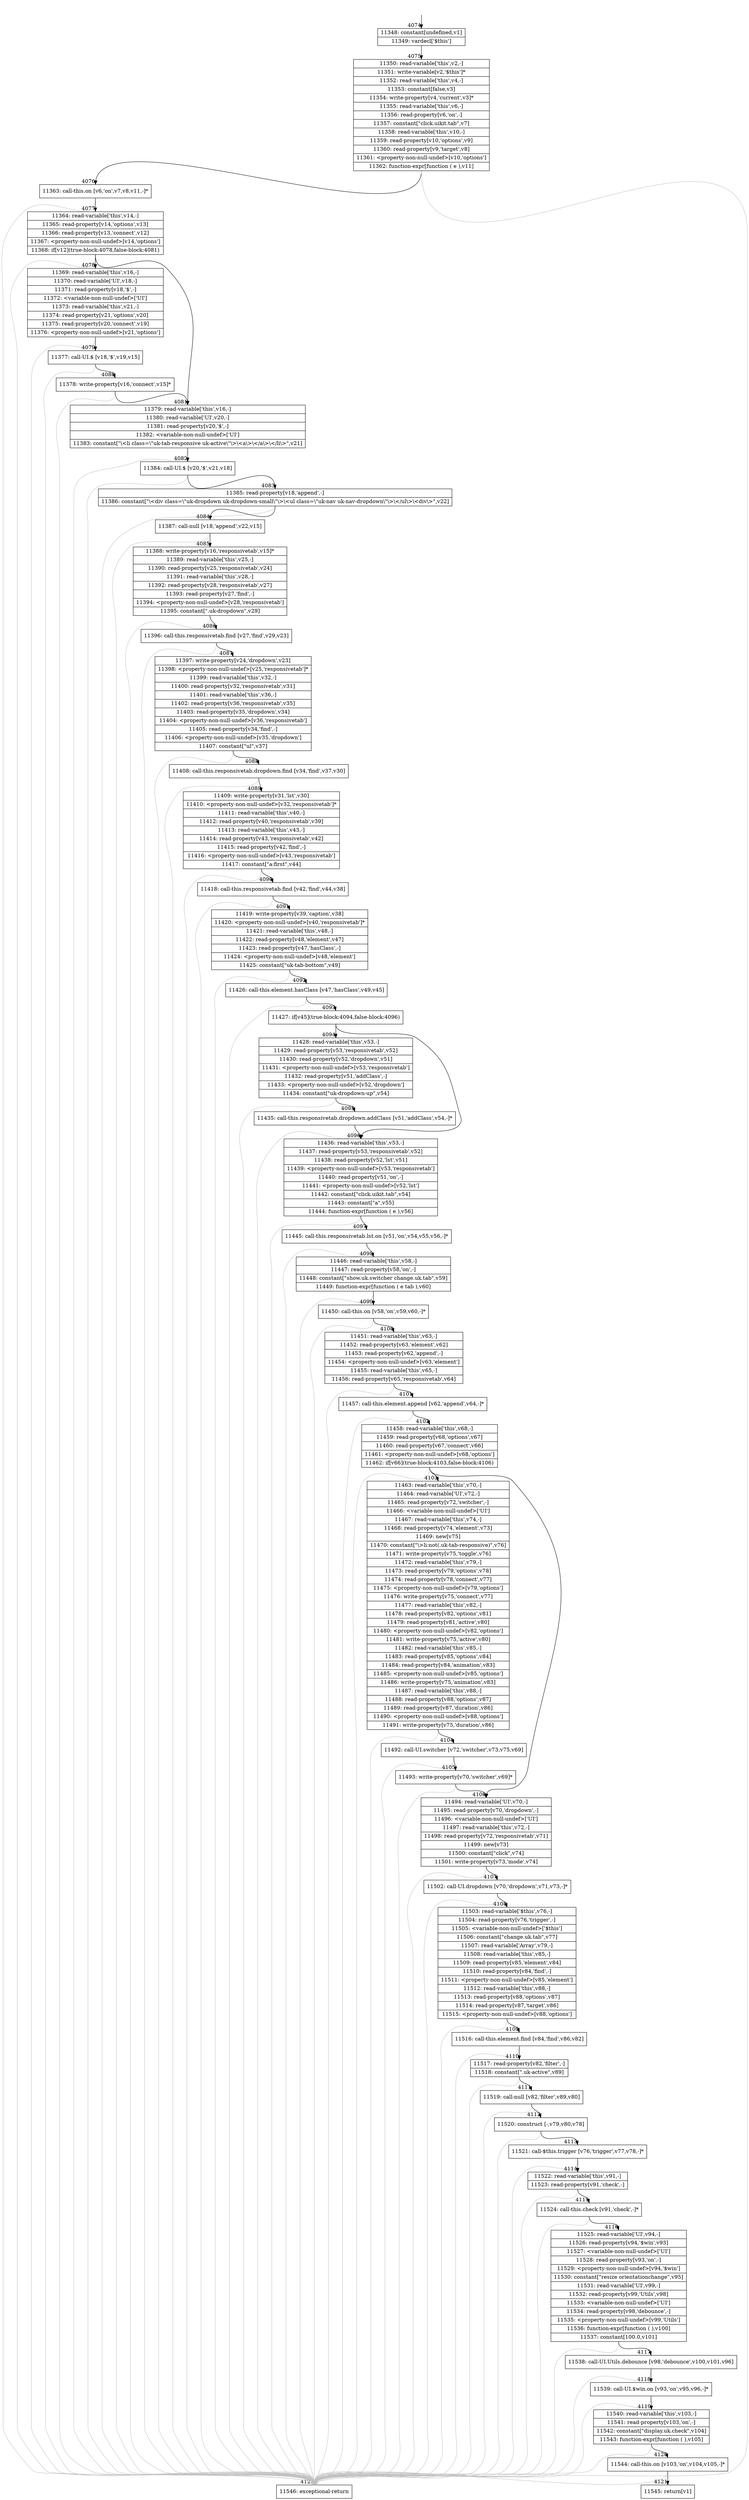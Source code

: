 digraph {
rankdir="TD"
BB_entry300[shape=none,label=""];
BB_entry300 -> BB4074 [tailport=s, headport=n, headlabel="    4074"]
BB4074 [shape=record label="{11348: constant[undefined,v1]|11349: vardecl['$this']}" ] 
BB4074 -> BB4075 [tailport=s, headport=n, headlabel="      4075"]
BB4075 [shape=record label="{11350: read-variable['this',v2,-]|11351: write-variable[v2,'$this']*|11352: read-variable['this',v4,-]|11353: constant[false,v3]|11354: write-property[v4,'current',v3]*|11355: read-variable['this',v6,-]|11356: read-property[v6,'on',-]|11357: constant[\"click.uikit.tab\",v7]|11358: read-variable['this',v10,-]|11359: read-property[v10,'options',v9]|11360: read-property[v9,'target',v8]|11361: \<property-non-null-undef\>[v10,'options']|11362: function-expr[function ( e ),v11]}" ] 
BB4075 -> BB4076 [tailport=s, headport=n, headlabel="      4076"]
BB4075 -> BB4122 [tailport=s, headport=n, color=gray, headlabel="      4122"]
BB4076 [shape=record label="{11363: call-this.on [v6,'on',v7,v8,v11,-]*}" ] 
BB4076 -> BB4077 [tailport=s, headport=n, headlabel="      4077"]
BB4076 -> BB4122 [tailport=s, headport=n, color=gray]
BB4077 [shape=record label="{11364: read-variable['this',v14,-]|11365: read-property[v14,'options',v13]|11366: read-property[v13,'connect',v12]|11367: \<property-non-null-undef\>[v14,'options']|11368: if[v12](true-block:4078,false-block:4081)}" ] 
BB4077 -> BB4078 [tailport=s, headport=n, headlabel="      4078"]
BB4077 -> BB4081 [tailport=s, headport=n, headlabel="      4081"]
BB4077 -> BB4122 [tailport=s, headport=n, color=gray]
BB4078 [shape=record label="{11369: read-variable['this',v16,-]|11370: read-variable['UI',v18,-]|11371: read-property[v18,'$',-]|11372: \<variable-non-null-undef\>['UI']|11373: read-variable['this',v21,-]|11374: read-property[v21,'options',v20]|11375: read-property[v20,'connect',v19]|11376: \<property-non-null-undef\>[v21,'options']}" ] 
BB4078 -> BB4079 [tailport=s, headport=n, headlabel="      4079"]
BB4078 -> BB4122 [tailport=s, headport=n, color=gray]
BB4079 [shape=record label="{11377: call-UI.$ [v18,'$',v19,v15]}" ] 
BB4079 -> BB4080 [tailport=s, headport=n, headlabel="      4080"]
BB4079 -> BB4122 [tailport=s, headport=n, color=gray]
BB4080 [shape=record label="{11378: write-property[v16,'connect',v15]*}" ] 
BB4080 -> BB4081 [tailport=s, headport=n]
BB4080 -> BB4122 [tailport=s, headport=n, color=gray]
BB4081 [shape=record label="{11379: read-variable['this',v16,-]|11380: read-variable['UI',v20,-]|11381: read-property[v20,'$',-]|11382: \<variable-non-null-undef\>['UI']|11383: constant[\"\\\<li class=\\\"uk-tab-responsive uk-active\\\"\\\>\\\<a\\\>\\\</a\\\>\\\</li\\\>\",v21]}" ] 
BB4081 -> BB4082 [tailport=s, headport=n, headlabel="      4082"]
BB4081 -> BB4122 [tailport=s, headport=n, color=gray]
BB4082 [shape=record label="{11384: call-UI.$ [v20,'$',v21,v18]}" ] 
BB4082 -> BB4083 [tailport=s, headport=n, headlabel="      4083"]
BB4082 -> BB4122 [tailport=s, headport=n, color=gray]
BB4083 [shape=record label="{11385: read-property[v18,'append',-]|11386: constant[\"\\\<div class=\\\"uk-dropdown uk-dropdown-small\\\"\\\>\\\<ul class=\\\"uk-nav uk-nav-dropdown\\\"\\\>\\\</ul\\\>\\\<div\\\>\",v22]}" ] 
BB4083 -> BB4084 [tailport=s, headport=n, headlabel="      4084"]
BB4083 -> BB4122 [tailport=s, headport=n, color=gray]
BB4084 [shape=record label="{11387: call-null [v18,'append',v22,v15]}" ] 
BB4084 -> BB4085 [tailport=s, headport=n, headlabel="      4085"]
BB4084 -> BB4122 [tailport=s, headport=n, color=gray]
BB4085 [shape=record label="{11388: write-property[v16,'responsivetab',v15]*|11389: read-variable['this',v25,-]|11390: read-property[v25,'responsivetab',v24]|11391: read-variable['this',v28,-]|11392: read-property[v28,'responsivetab',v27]|11393: read-property[v27,'find',-]|11394: \<property-non-null-undef\>[v28,'responsivetab']|11395: constant[\".uk-dropdown\",v29]}" ] 
BB4085 -> BB4086 [tailport=s, headport=n, headlabel="      4086"]
BB4085 -> BB4122 [tailport=s, headport=n, color=gray]
BB4086 [shape=record label="{11396: call-this.responsivetab.find [v27,'find',v29,v23]}" ] 
BB4086 -> BB4087 [tailport=s, headport=n, headlabel="      4087"]
BB4086 -> BB4122 [tailport=s, headport=n, color=gray]
BB4087 [shape=record label="{11397: write-property[v24,'dropdown',v23]|11398: \<property-non-null-undef\>[v25,'responsivetab']*|11399: read-variable['this',v32,-]|11400: read-property[v32,'responsivetab',v31]|11401: read-variable['this',v36,-]|11402: read-property[v36,'responsivetab',v35]|11403: read-property[v35,'dropdown',v34]|11404: \<property-non-null-undef\>[v36,'responsivetab']|11405: read-property[v34,'find',-]|11406: \<property-non-null-undef\>[v35,'dropdown']|11407: constant[\"ul\",v37]}" ] 
BB4087 -> BB4088 [tailport=s, headport=n, headlabel="      4088"]
BB4087 -> BB4122 [tailport=s, headport=n, color=gray]
BB4088 [shape=record label="{11408: call-this.responsivetab.dropdown.find [v34,'find',v37,v30]}" ] 
BB4088 -> BB4089 [tailport=s, headport=n, headlabel="      4089"]
BB4088 -> BB4122 [tailport=s, headport=n, color=gray]
BB4089 [shape=record label="{11409: write-property[v31,'lst',v30]|11410: \<property-non-null-undef\>[v32,'responsivetab']*|11411: read-variable['this',v40,-]|11412: read-property[v40,'responsivetab',v39]|11413: read-variable['this',v43,-]|11414: read-property[v43,'responsivetab',v42]|11415: read-property[v42,'find',-]|11416: \<property-non-null-undef\>[v43,'responsivetab']|11417: constant[\"a:first\",v44]}" ] 
BB4089 -> BB4090 [tailport=s, headport=n, headlabel="      4090"]
BB4089 -> BB4122 [tailport=s, headport=n, color=gray]
BB4090 [shape=record label="{11418: call-this.responsivetab.find [v42,'find',v44,v38]}" ] 
BB4090 -> BB4091 [tailport=s, headport=n, headlabel="      4091"]
BB4090 -> BB4122 [tailport=s, headport=n, color=gray]
BB4091 [shape=record label="{11419: write-property[v39,'caption',v38]|11420: \<property-non-null-undef\>[v40,'responsivetab']*|11421: read-variable['this',v48,-]|11422: read-property[v48,'element',v47]|11423: read-property[v47,'hasClass',-]|11424: \<property-non-null-undef\>[v48,'element']|11425: constant[\"uk-tab-bottom\",v49]}" ] 
BB4091 -> BB4092 [tailport=s, headport=n, headlabel="      4092"]
BB4091 -> BB4122 [tailport=s, headport=n, color=gray]
BB4092 [shape=record label="{11426: call-this.element.hasClass [v47,'hasClass',v49,v45]}" ] 
BB4092 -> BB4093 [tailport=s, headport=n, headlabel="      4093"]
BB4092 -> BB4122 [tailport=s, headport=n, color=gray]
BB4093 [shape=record label="{11427: if[v45](true-block:4094,false-block:4096)}" ] 
BB4093 -> BB4094 [tailport=s, headport=n, headlabel="      4094"]
BB4093 -> BB4096 [tailport=s, headport=n, headlabel="      4096"]
BB4094 [shape=record label="{11428: read-variable['this',v53,-]|11429: read-property[v53,'responsivetab',v52]|11430: read-property[v52,'dropdown',v51]|11431: \<property-non-null-undef\>[v53,'responsivetab']|11432: read-property[v51,'addClass',-]|11433: \<property-non-null-undef\>[v52,'dropdown']|11434: constant[\"uk-dropdown-up\",v54]}" ] 
BB4094 -> BB4095 [tailport=s, headport=n, headlabel="      4095"]
BB4094 -> BB4122 [tailport=s, headport=n, color=gray]
BB4095 [shape=record label="{11435: call-this.responsivetab.dropdown.addClass [v51,'addClass',v54,-]*}" ] 
BB4095 -> BB4096 [tailport=s, headport=n]
BB4095 -> BB4122 [tailport=s, headport=n, color=gray]
BB4096 [shape=record label="{11436: read-variable['this',v53,-]|11437: read-property[v53,'responsivetab',v52]|11438: read-property[v52,'lst',v51]|11439: \<property-non-null-undef\>[v53,'responsivetab']|11440: read-property[v51,'on',-]|11441: \<property-non-null-undef\>[v52,'lst']|11442: constant[\"click.uikit.tab\",v54]|11443: constant[\"a\",v55]|11444: function-expr[function ( e ),v56]}" ] 
BB4096 -> BB4097 [tailport=s, headport=n, headlabel="      4097"]
BB4096 -> BB4122 [tailport=s, headport=n, color=gray]
BB4097 [shape=record label="{11445: call-this.responsivetab.lst.on [v51,'on',v54,v55,v56,-]*}" ] 
BB4097 -> BB4098 [tailport=s, headport=n, headlabel="      4098"]
BB4097 -> BB4122 [tailport=s, headport=n, color=gray]
BB4098 [shape=record label="{11446: read-variable['this',v58,-]|11447: read-property[v58,'on',-]|11448: constant[\"show.uk.switcher change.uk.tab\",v59]|11449: function-expr[function ( e tab ),v60]}" ] 
BB4098 -> BB4099 [tailport=s, headport=n, headlabel="      4099"]
BB4098 -> BB4122 [tailport=s, headport=n, color=gray]
BB4099 [shape=record label="{11450: call-this.on [v58,'on',v59,v60,-]*}" ] 
BB4099 -> BB4100 [tailport=s, headport=n, headlabel="      4100"]
BB4099 -> BB4122 [tailport=s, headport=n, color=gray]
BB4100 [shape=record label="{11451: read-variable['this',v63,-]|11452: read-property[v63,'element',v62]|11453: read-property[v62,'append',-]|11454: \<property-non-null-undef\>[v63,'element']|11455: read-variable['this',v65,-]|11456: read-property[v65,'responsivetab',v64]}" ] 
BB4100 -> BB4101 [tailport=s, headport=n, headlabel="      4101"]
BB4100 -> BB4122 [tailport=s, headport=n, color=gray]
BB4101 [shape=record label="{11457: call-this.element.append [v62,'append',v64,-]*}" ] 
BB4101 -> BB4102 [tailport=s, headport=n, headlabel="      4102"]
BB4101 -> BB4122 [tailport=s, headport=n, color=gray]
BB4102 [shape=record label="{11458: read-variable['this',v68,-]|11459: read-property[v68,'options',v67]|11460: read-property[v67,'connect',v66]|11461: \<property-non-null-undef\>[v68,'options']|11462: if[v66](true-block:4103,false-block:4106)}" ] 
BB4102 -> BB4103 [tailport=s, headport=n, headlabel="      4103"]
BB4102 -> BB4106 [tailport=s, headport=n, headlabel="      4106"]
BB4102 -> BB4122 [tailport=s, headport=n, color=gray]
BB4103 [shape=record label="{11463: read-variable['this',v70,-]|11464: read-variable['UI',v72,-]|11465: read-property[v72,'switcher',-]|11466: \<variable-non-null-undef\>['UI']|11467: read-variable['this',v74,-]|11468: read-property[v74,'element',v73]|11469: new[v75]|11470: constant[\"\\\>li:not(.uk-tab-responsive)\",v76]|11471: write-property[v75,'toggle',v76]|11472: read-variable['this',v79,-]|11473: read-property[v79,'options',v78]|11474: read-property[v78,'connect',v77]|11475: \<property-non-null-undef\>[v79,'options']|11476: write-property[v75,'connect',v77]|11477: read-variable['this',v82,-]|11478: read-property[v82,'options',v81]|11479: read-property[v81,'active',v80]|11480: \<property-non-null-undef\>[v82,'options']|11481: write-property[v75,'active',v80]|11482: read-variable['this',v85,-]|11483: read-property[v85,'options',v84]|11484: read-property[v84,'animation',v83]|11485: \<property-non-null-undef\>[v85,'options']|11486: write-property[v75,'animation',v83]|11487: read-variable['this',v88,-]|11488: read-property[v88,'options',v87]|11489: read-property[v87,'duration',v86]|11490: \<property-non-null-undef\>[v88,'options']|11491: write-property[v75,'duration',v86]}" ] 
BB4103 -> BB4104 [tailport=s, headport=n, headlabel="      4104"]
BB4103 -> BB4122 [tailport=s, headport=n, color=gray]
BB4104 [shape=record label="{11492: call-UI.switcher [v72,'switcher',v73,v75,v69]}" ] 
BB4104 -> BB4105 [tailport=s, headport=n, headlabel="      4105"]
BB4104 -> BB4122 [tailport=s, headport=n, color=gray]
BB4105 [shape=record label="{11493: write-property[v70,'switcher',v69]*}" ] 
BB4105 -> BB4106 [tailport=s, headport=n]
BB4105 -> BB4122 [tailport=s, headport=n, color=gray]
BB4106 [shape=record label="{11494: read-variable['UI',v70,-]|11495: read-property[v70,'dropdown',-]|11496: \<variable-non-null-undef\>['UI']|11497: read-variable['this',v72,-]|11498: read-property[v72,'responsivetab',v71]|11499: new[v73]|11500: constant[\"click\",v74]|11501: write-property[v73,'mode',v74]}" ] 
BB4106 -> BB4107 [tailport=s, headport=n, headlabel="      4107"]
BB4106 -> BB4122 [tailport=s, headport=n, color=gray]
BB4107 [shape=record label="{11502: call-UI.dropdown [v70,'dropdown',v71,v73,-]*}" ] 
BB4107 -> BB4108 [tailport=s, headport=n, headlabel="      4108"]
BB4107 -> BB4122 [tailport=s, headport=n, color=gray]
BB4108 [shape=record label="{11503: read-variable['$this',v76,-]|11504: read-property[v76,'trigger',-]|11505: \<variable-non-null-undef\>['$this']|11506: constant[\"change.uk.tab\",v77]|11507: read-variable['Array',v79,-]|11508: read-variable['this',v85,-]|11509: read-property[v85,'element',v84]|11510: read-property[v84,'find',-]|11511: \<property-non-null-undef\>[v85,'element']|11512: read-variable['this',v88,-]|11513: read-property[v88,'options',v87]|11514: read-property[v87,'target',v86]|11515: \<property-non-null-undef\>[v88,'options']}" ] 
BB4108 -> BB4109 [tailport=s, headport=n, headlabel="      4109"]
BB4108 -> BB4122 [tailport=s, headport=n, color=gray]
BB4109 [shape=record label="{11516: call-this.element.find [v84,'find',v86,v82]}" ] 
BB4109 -> BB4110 [tailport=s, headport=n, headlabel="      4110"]
BB4109 -> BB4122 [tailport=s, headport=n, color=gray]
BB4110 [shape=record label="{11517: read-property[v82,'filter',-]|11518: constant[\".uk-active\",v89]}" ] 
BB4110 -> BB4111 [tailport=s, headport=n, headlabel="      4111"]
BB4110 -> BB4122 [tailport=s, headport=n, color=gray]
BB4111 [shape=record label="{11519: call-null [v82,'filter',v89,v80]}" ] 
BB4111 -> BB4112 [tailport=s, headport=n, headlabel="      4112"]
BB4111 -> BB4122 [tailport=s, headport=n, color=gray]
BB4112 [shape=record label="{11520: construct [-,v79,v80,v78]}" ] 
BB4112 -> BB4113 [tailport=s, headport=n, headlabel="      4113"]
BB4112 -> BB4122 [tailport=s, headport=n, color=gray]
BB4113 [shape=record label="{11521: call-$this.trigger [v76,'trigger',v77,v78,-]*}" ] 
BB4113 -> BB4114 [tailport=s, headport=n, headlabel="      4114"]
BB4113 -> BB4122 [tailport=s, headport=n, color=gray]
BB4114 [shape=record label="{11522: read-variable['this',v91,-]|11523: read-property[v91,'check',-]}" ] 
BB4114 -> BB4115 [tailport=s, headport=n, headlabel="      4115"]
BB4114 -> BB4122 [tailport=s, headport=n, color=gray]
BB4115 [shape=record label="{11524: call-this.check [v91,'check',-]*}" ] 
BB4115 -> BB4116 [tailport=s, headport=n, headlabel="      4116"]
BB4115 -> BB4122 [tailport=s, headport=n, color=gray]
BB4116 [shape=record label="{11525: read-variable['UI',v94,-]|11526: read-property[v94,'$win',v93]|11527: \<variable-non-null-undef\>['UI']|11528: read-property[v93,'on',-]|11529: \<property-non-null-undef\>[v94,'$win']|11530: constant[\"resize orientationchange\",v95]|11531: read-variable['UI',v99,-]|11532: read-property[v99,'Utils',v98]|11533: \<variable-non-null-undef\>['UI']|11534: read-property[v98,'debounce',-]|11535: \<property-non-null-undef\>[v99,'Utils']|11536: function-expr[function ( ),v100]|11537: constant[100.0,v101]}" ] 
BB4116 -> BB4117 [tailport=s, headport=n, headlabel="      4117"]
BB4116 -> BB4122 [tailport=s, headport=n, color=gray]
BB4117 [shape=record label="{11538: call-UI.Utils.debounce [v98,'debounce',v100,v101,v96]}" ] 
BB4117 -> BB4118 [tailport=s, headport=n, headlabel="      4118"]
BB4117 -> BB4122 [tailport=s, headport=n, color=gray]
BB4118 [shape=record label="{11539: call-UI.$win.on [v93,'on',v95,v96,-]*}" ] 
BB4118 -> BB4119 [tailport=s, headport=n, headlabel="      4119"]
BB4118 -> BB4122 [tailport=s, headport=n, color=gray]
BB4119 [shape=record label="{11540: read-variable['this',v103,-]|11541: read-property[v103,'on',-]|11542: constant[\"display.uk.check\",v104]|11543: function-expr[function ( ),v105]}" ] 
BB4119 -> BB4120 [tailport=s, headport=n, headlabel="      4120"]
BB4119 -> BB4122 [tailport=s, headport=n, color=gray]
BB4120 [shape=record label="{11544: call-this.on [v103,'on',v104,v105,-]*}" ] 
BB4120 -> BB4121 [tailport=s, headport=n, headlabel="      4121"]
BB4120 -> BB4122 [tailport=s, headport=n, color=gray]
BB4121 [shape=record label="{11545: return[v1]}" ] 
BB4122 [shape=record label="{11546: exceptional-return}" ] 
//#$~ 3152
}
